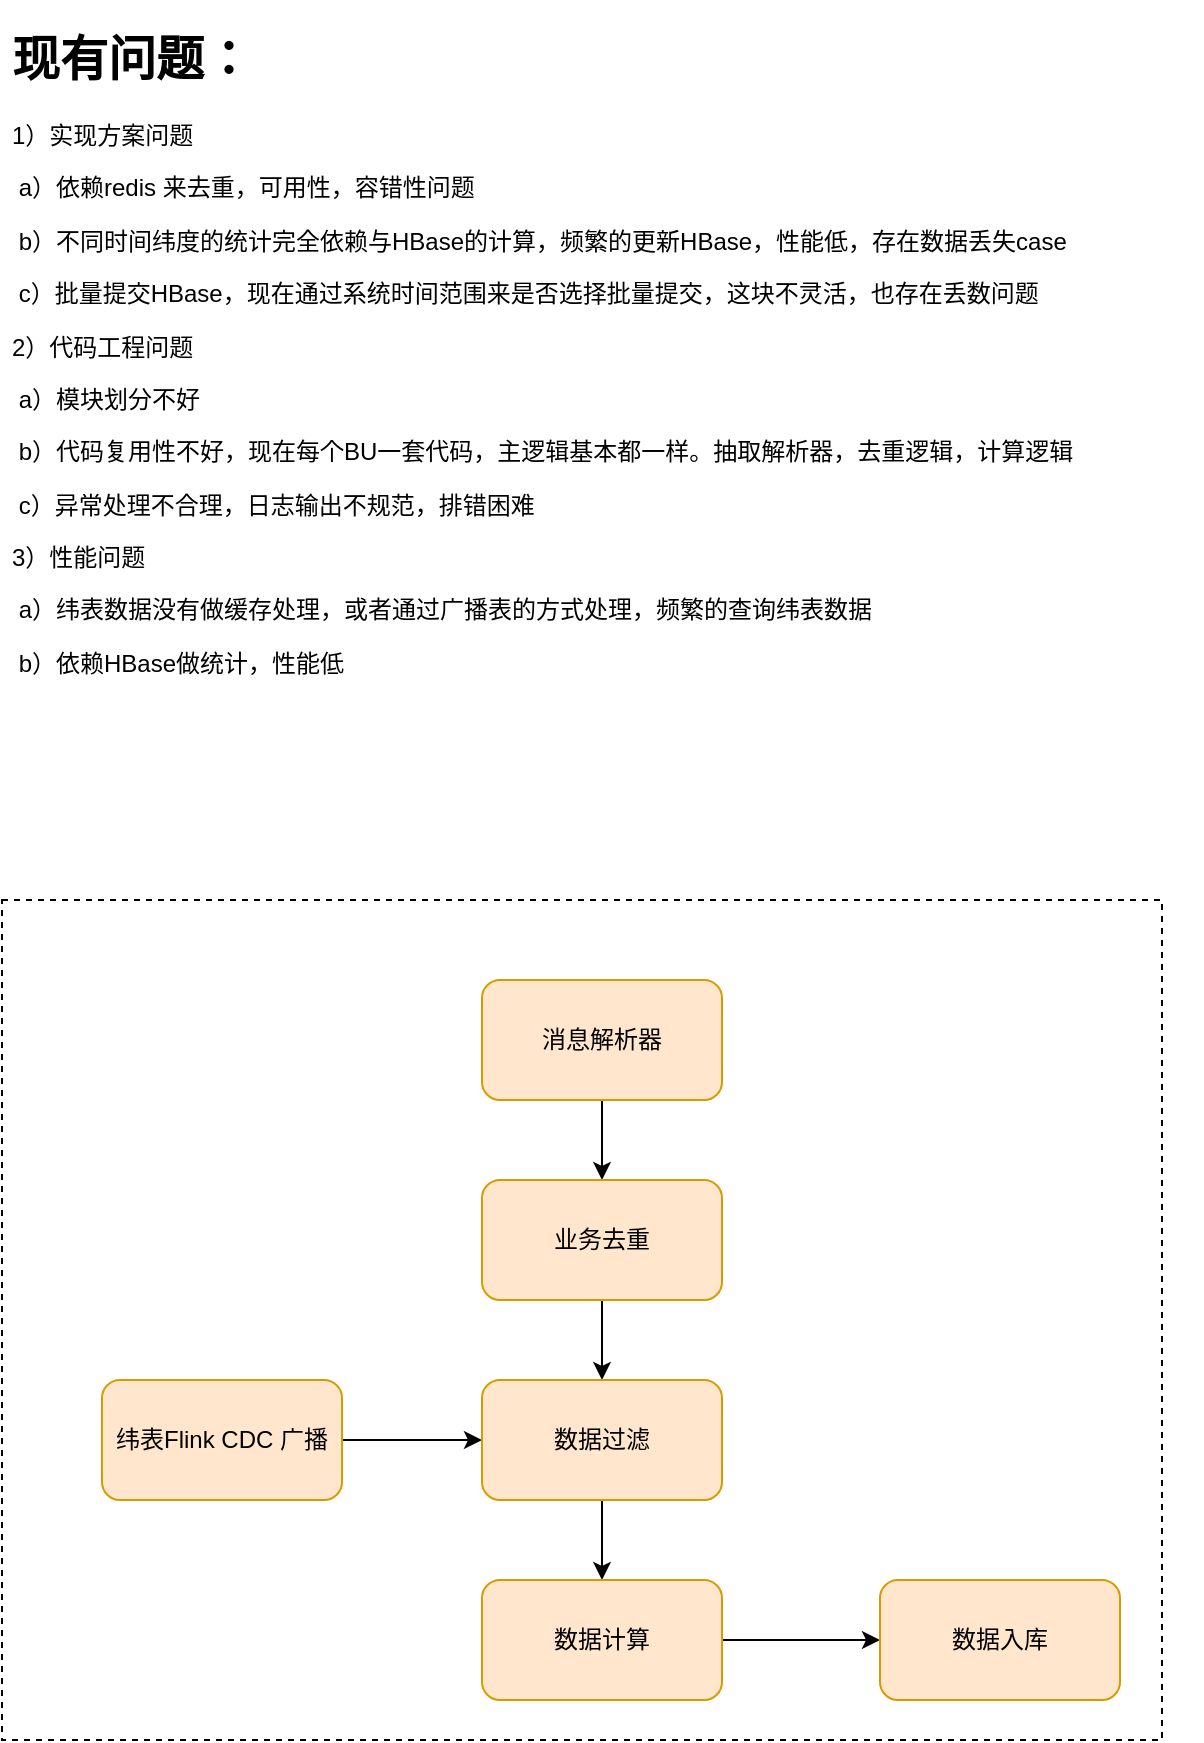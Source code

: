 <mxfile version="17.1.3" type="github">
  <diagram id="C5RBs43oDa-KdzZeNtuy" name="Page-1">
    <mxGraphModel dx="1018" dy="695" grid="1" gridSize="10" guides="1" tooltips="1" connect="1" arrows="1" fold="1" page="1" pageScale="1" pageWidth="827" pageHeight="1169" math="0" shadow="0">
      <root>
        <mxCell id="WIyWlLk6GJQsqaUBKTNV-0" />
        <mxCell id="WIyWlLk6GJQsqaUBKTNV-1" parent="WIyWlLk6GJQsqaUBKTNV-0" />
        <mxCell id="PpgQZHZEXtgsGQ5d_JVp-1" value="" style="rounded=0;whiteSpace=wrap;html=1;dashed=1;" parent="WIyWlLk6GJQsqaUBKTNV-1" vertex="1">
          <mxGeometry x="60" y="470" width="580" height="420" as="geometry" />
        </mxCell>
        <mxCell id="PpgQZHZEXtgsGQ5d_JVp-0" value="&lt;h1&gt;现有问题：&lt;/h1&gt;&lt;p&gt;1）实现方案问题&lt;/p&gt;&lt;p&gt;&lt;span style=&quot;white-space: pre&quot;&gt; a）依赖redis 来去重，可用性，容错性问题&lt;/span&gt;&lt;br&gt;&lt;/p&gt;&lt;p&gt;&lt;span style=&quot;white-space: pre&quot;&gt; b）不同时间纬度的统计完全依赖与HBase的计算，频繁的更新HBase，性能低，存在数据丢失case&lt;/span&gt;&lt;br&gt;&lt;/p&gt;&lt;p&gt;&lt;span style=&quot;white-space: pre&quot;&gt;&lt;span style=&quot;white-space: pre&quot;&gt; c）批量提交HBase，现在通过系统时间范围来是否选择批量提交，这块不灵活，也存在丢数问题&lt;/span&gt;&lt;/span&gt;&lt;/p&gt;&lt;p&gt;&lt;span style=&quot;white-space: pre&quot;&gt;2）代码工程问题&lt;/span&gt;&lt;/p&gt;&lt;p&gt;&lt;span style=&quot;white-space: pre&quot;&gt;&lt;span style=&quot;white-space: pre&quot;&gt; a）模块划分不好&lt;/span&gt;&lt;br&gt;&lt;/span&gt;&lt;/p&gt;&lt;p&gt;&lt;span style=&quot;white-space: pre&quot;&gt;&lt;span style=&quot;white-space: pre&quot;&gt;&lt;span style=&quot;white-space: pre&quot;&gt; b）代码复用性不好，现在每个BU一套代码，主逻辑基本都一样。抽取解析器，去重逻辑，计算逻辑&lt;/span&gt;&lt;br&gt;&lt;/span&gt;&lt;/span&gt;&lt;/p&gt;&lt;p&gt;&lt;span style=&quot;white-space: pre&quot;&gt;&lt;span style=&quot;white-space: pre&quot;&gt;&lt;span style=&quot;white-space: pre&quot;&gt;&lt;span style=&quot;white-space: pre&quot;&gt; c）异常处理不合理，日志输出不规范，排错困难&lt;/span&gt;&lt;/span&gt;&lt;/span&gt;&lt;/span&gt;&lt;/p&gt;&lt;p&gt;&lt;span style=&quot;white-space: pre&quot;&gt;3）性能问题&lt;/span&gt;&lt;/p&gt;&lt;p&gt;&lt;span style=&quot;white-space: pre&quot;&gt;&lt;span style=&quot;white-space: pre&quot;&gt; a）纬表数据没有做缓存处理，或者通过广播表的方式处理，频繁的查询纬表数据&lt;/span&gt;&lt;br&gt;&lt;/span&gt;&lt;/p&gt;&lt;p&gt;&lt;span style=&quot;white-space: pre&quot;&gt;&lt;span style=&quot;white-space: pre&quot;&gt;&lt;span style=&quot;white-space: pre&quot;&gt; b）依赖HBase做统计，性能低&lt;/span&gt;&lt;br&gt;&lt;/span&gt;&lt;/span&gt;&lt;/p&gt;" style="text;html=1;strokeColor=none;fillColor=none;spacing=5;spacingTop=-20;whiteSpace=wrap;overflow=hidden;rounded=0;" parent="WIyWlLk6GJQsqaUBKTNV-1" vertex="1">
          <mxGeometry x="60" y="30" width="600" height="360" as="geometry" />
        </mxCell>
        <mxCell id="PpgQZHZEXtgsGQ5d_JVp-8" value="" style="edgeStyle=orthogonalEdgeStyle;rounded=0;orthogonalLoop=1;jettySize=auto;html=1;" parent="WIyWlLk6GJQsqaUBKTNV-1" source="PpgQZHZEXtgsGQ5d_JVp-2" target="PpgQZHZEXtgsGQ5d_JVp-6" edge="1">
          <mxGeometry relative="1" as="geometry" />
        </mxCell>
        <mxCell id="PpgQZHZEXtgsGQ5d_JVp-2" value="纬表Flink CDC 广播" style="rounded=1;whiteSpace=wrap;html=1;fillColor=#ffe6cc;strokeColor=#d79b00;" parent="WIyWlLk6GJQsqaUBKTNV-1" vertex="1">
          <mxGeometry x="110" y="710" width="120" height="60" as="geometry" />
        </mxCell>
        <mxCell id="PpgQZHZEXtgsGQ5d_JVp-5" value="" style="edgeStyle=orthogonalEdgeStyle;rounded=0;orthogonalLoop=1;jettySize=auto;html=1;" parent="WIyWlLk6GJQsqaUBKTNV-1" source="PpgQZHZEXtgsGQ5d_JVp-3" target="PpgQZHZEXtgsGQ5d_JVp-4" edge="1">
          <mxGeometry relative="1" as="geometry" />
        </mxCell>
        <mxCell id="PpgQZHZEXtgsGQ5d_JVp-3" value="消息解析器" style="rounded=1;whiteSpace=wrap;html=1;fillColor=#ffe6cc;strokeColor=#d79b00;" parent="WIyWlLk6GJQsqaUBKTNV-1" vertex="1">
          <mxGeometry x="300" y="510" width="120" height="60" as="geometry" />
        </mxCell>
        <mxCell id="PpgQZHZEXtgsGQ5d_JVp-7" value="" style="edgeStyle=orthogonalEdgeStyle;rounded=0;orthogonalLoop=1;jettySize=auto;html=1;" parent="WIyWlLk6GJQsqaUBKTNV-1" source="PpgQZHZEXtgsGQ5d_JVp-4" target="PpgQZHZEXtgsGQ5d_JVp-6" edge="1">
          <mxGeometry relative="1" as="geometry" />
        </mxCell>
        <mxCell id="PpgQZHZEXtgsGQ5d_JVp-4" value="业务去重" style="rounded=1;whiteSpace=wrap;html=1;fillColor=#ffe6cc;strokeColor=#d79b00;" parent="WIyWlLk6GJQsqaUBKTNV-1" vertex="1">
          <mxGeometry x="300" y="610" width="120" height="60" as="geometry" />
        </mxCell>
        <mxCell id="RHIrmTfkz3pfI6pTi9OC-1" value="" style="edgeStyle=orthogonalEdgeStyle;rounded=0;orthogonalLoop=1;jettySize=auto;html=1;" edge="1" parent="WIyWlLk6GJQsqaUBKTNV-1" source="PpgQZHZEXtgsGQ5d_JVp-6" target="RHIrmTfkz3pfI6pTi9OC-0">
          <mxGeometry relative="1" as="geometry" />
        </mxCell>
        <mxCell id="PpgQZHZEXtgsGQ5d_JVp-6" value="数据过滤" style="whiteSpace=wrap;html=1;fillColor=#ffe6cc;strokeColor=#d79b00;rounded=1;" parent="WIyWlLk6GJQsqaUBKTNV-1" vertex="1">
          <mxGeometry x="300" y="710" width="120" height="60" as="geometry" />
        </mxCell>
        <mxCell id="RHIrmTfkz3pfI6pTi9OC-3" value="" style="edgeStyle=orthogonalEdgeStyle;rounded=0;orthogonalLoop=1;jettySize=auto;html=1;" edge="1" parent="WIyWlLk6GJQsqaUBKTNV-1" source="RHIrmTfkz3pfI6pTi9OC-0" target="RHIrmTfkz3pfI6pTi9OC-2">
          <mxGeometry relative="1" as="geometry" />
        </mxCell>
        <mxCell id="RHIrmTfkz3pfI6pTi9OC-0" value="数据计算" style="whiteSpace=wrap;html=1;fillColor=#ffe6cc;strokeColor=#d79b00;rounded=1;" vertex="1" parent="WIyWlLk6GJQsqaUBKTNV-1">
          <mxGeometry x="300" y="810" width="120" height="60" as="geometry" />
        </mxCell>
        <mxCell id="RHIrmTfkz3pfI6pTi9OC-2" value="数据入库" style="whiteSpace=wrap;html=1;fillColor=#ffe6cc;strokeColor=#d79b00;rounded=1;" vertex="1" parent="WIyWlLk6GJQsqaUBKTNV-1">
          <mxGeometry x="499" y="810" width="120" height="60" as="geometry" />
        </mxCell>
      </root>
    </mxGraphModel>
  </diagram>
</mxfile>
